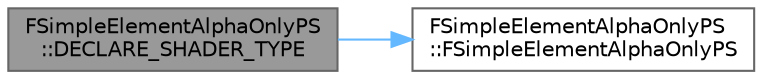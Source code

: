 digraph "FSimpleElementAlphaOnlyPS::DECLARE_SHADER_TYPE"
{
 // INTERACTIVE_SVG=YES
 // LATEX_PDF_SIZE
  bgcolor="transparent";
  edge [fontname=Helvetica,fontsize=10,labelfontname=Helvetica,labelfontsize=10];
  node [fontname=Helvetica,fontsize=10,shape=box,height=0.2,width=0.4];
  rankdir="LR";
  Node1 [id="Node000001",label="FSimpleElementAlphaOnlyPS\l::DECLARE_SHADER_TYPE",height=0.2,width=0.4,color="gray40", fillcolor="grey60", style="filled", fontcolor="black",tooltip=" "];
  Node1 -> Node2 [id="edge1_Node000001_Node000002",color="steelblue1",style="solid",tooltip=" "];
  Node2 [id="Node000002",label="FSimpleElementAlphaOnlyPS\l::FSimpleElementAlphaOnlyPS",height=0.2,width=0.4,color="grey40", fillcolor="white", style="filled",URL="$d0/d7d/classFSimpleElementAlphaOnlyPS.html#aa853713a0373db891015ec6be7291fc6",tooltip=" "];
}
